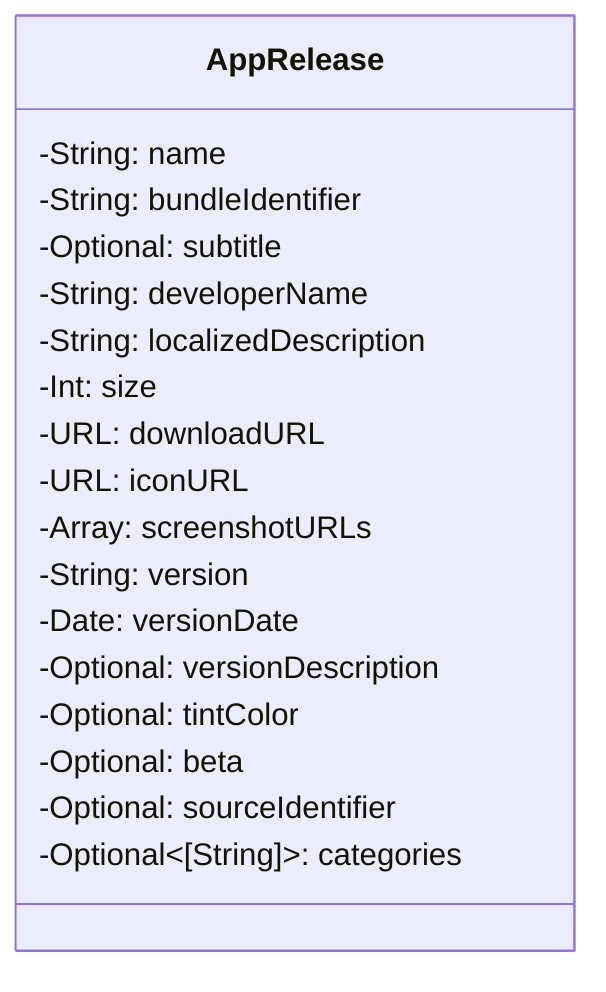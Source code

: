 classDiagram
    class AppRelease {
        -String: name
        -String: bundleIdentifier
        -Optional<String>: subtitle
        -String: developerName
        -String: localizedDescription
        -Int: size
        -URL: downloadURL
        -URL: iconURL
        -Array<URL>: screenshotURLs
        -String: version
        -Date: versionDate
        -Optional<String>: versionDescription
        -Optional<String>: tintColor
        -Optional<Bool>: beta
        -Optional<String>: sourceIdentifier
        -Optional<[String]>: categories
    }